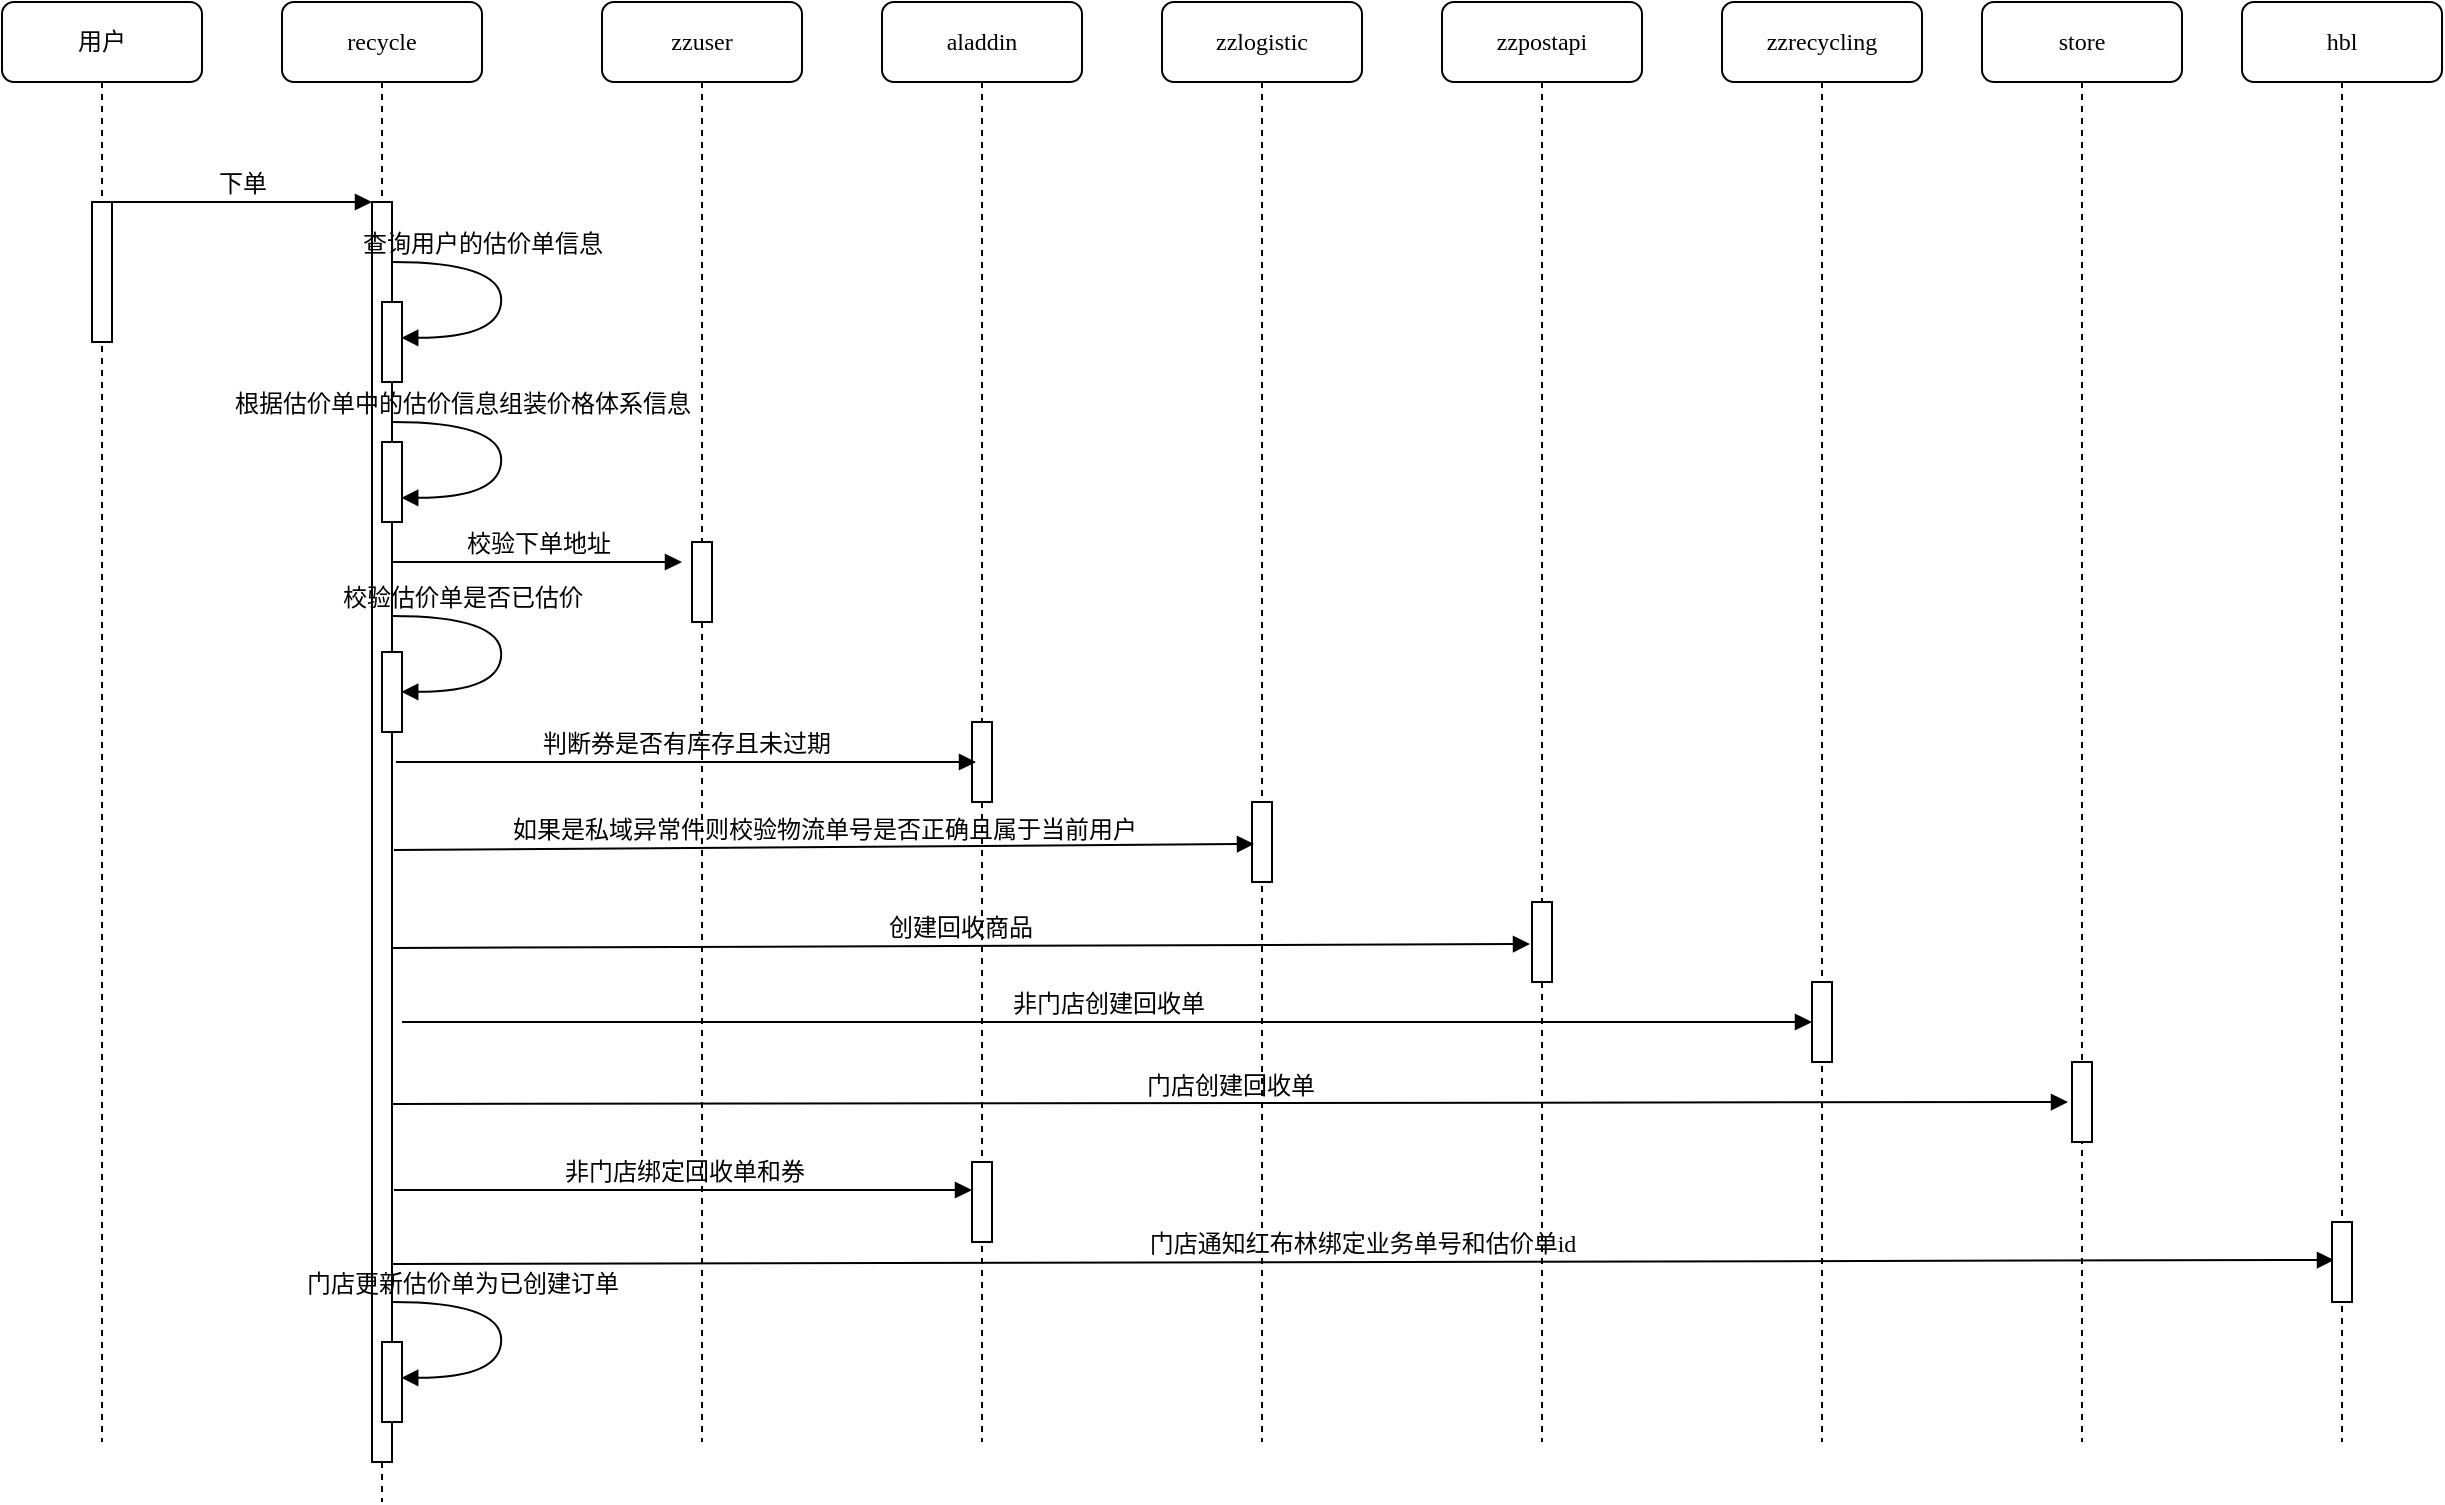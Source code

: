 <mxfile version="26.1.3">
  <diagram name="Page-1" id="13e1069c-82ec-6db2-03f1-153e76fe0fe0">
    <mxGraphModel dx="1674" dy="761" grid="1" gridSize="10" guides="1" tooltips="1" connect="1" arrows="1" fold="1" page="1" pageScale="1" pageWidth="1100" pageHeight="850" background="none" math="0" shadow="0">
      <root>
        <mxCell id="0" />
        <mxCell id="1" parent="0" />
        <mxCell id="7baba1c4bc27f4b0-2" value="recycle" style="shape=umlLifeline;perimeter=lifelinePerimeter;whiteSpace=wrap;html=1;container=1;collapsible=0;recursiveResize=0;outlineConnect=0;rounded=1;shadow=0;comic=0;labelBackgroundColor=none;strokeWidth=1;fontFamily=Verdana;fontSize=12;align=center;" parent="1" vertex="1">
          <mxGeometry x="240" y="80" width="100" height="750" as="geometry" />
        </mxCell>
        <mxCell id="7baba1c4bc27f4b0-10" value="" style="html=1;points=[];perimeter=orthogonalPerimeter;rounded=0;shadow=0;comic=0;labelBackgroundColor=none;strokeWidth=1;fontFamily=Verdana;fontSize=12;align=center;" parent="7baba1c4bc27f4b0-2" vertex="1">
          <mxGeometry x="45" y="100" width="10" height="630" as="geometry" />
        </mxCell>
        <mxCell id="RFaDQ7SqhGrxjGNmtRYa-1" value="" style="html=1;points=[];perimeter=orthogonalPerimeter;rounded=0;shadow=0;comic=0;labelBackgroundColor=none;strokeWidth=1;fontFamily=Verdana;fontSize=12;align=center;" vertex="1" parent="7baba1c4bc27f4b0-2">
          <mxGeometry x="50" y="150" width="10" height="40" as="geometry" />
        </mxCell>
        <mxCell id="RFaDQ7SqhGrxjGNmtRYa-2" value="" style="html=1;points=[];perimeter=orthogonalPerimeter;rounded=0;shadow=0;comic=0;labelBackgroundColor=none;strokeWidth=1;fontFamily=Verdana;fontSize=12;align=center;" vertex="1" parent="7baba1c4bc27f4b0-2">
          <mxGeometry x="50" y="220" width="10" height="40" as="geometry" />
        </mxCell>
        <mxCell id="RFaDQ7SqhGrxjGNmtRYa-3" value="根据估价单中的估价信息组装价格体系信息" style="html=1;verticalAlign=bottom;endArrow=block;labelBackgroundColor=none;fontFamily=Verdana;fontSize=12;elbow=vertical;edgeStyle=orthogonalEdgeStyle;curved=1;entryX=1;entryY=0.286;entryPerimeter=0;exitX=1.038;exitY=0.345;exitPerimeter=0;" edge="1" parent="7baba1c4bc27f4b0-2">
          <mxGeometry x="-0.509" relative="1" as="geometry">
            <mxPoint x="55.0" y="210.0" as="sourcePoint" />
            <mxPoint x="59.62" y="247.92" as="targetPoint" />
            <Array as="points">
              <mxPoint x="109.62" y="209.9" />
              <mxPoint x="109.62" y="247.9" />
            </Array>
            <mxPoint as="offset" />
          </mxGeometry>
        </mxCell>
        <mxCell id="RFaDQ7SqhGrxjGNmtRYa-4" value="" style="html=1;points=[];perimeter=orthogonalPerimeter;rounded=0;shadow=0;comic=0;labelBackgroundColor=none;strokeWidth=1;fontFamily=Verdana;fontSize=12;align=center;" vertex="1" parent="7baba1c4bc27f4b0-2">
          <mxGeometry x="50" y="325" width="10" height="40" as="geometry" />
        </mxCell>
        <mxCell id="RFaDQ7SqhGrxjGNmtRYa-5" value="校验估价单是否已估价" style="html=1;verticalAlign=bottom;endArrow=block;labelBackgroundColor=none;fontFamily=Verdana;fontSize=12;elbow=vertical;edgeStyle=orthogonalEdgeStyle;curved=1;entryX=1;entryY=0.286;entryPerimeter=0;exitX=1.038;exitY=0.345;exitPerimeter=0;" edge="1" parent="7baba1c4bc27f4b0-2">
          <mxGeometry x="-0.509" relative="1" as="geometry">
            <mxPoint x="55.0" y="307.0" as="sourcePoint" />
            <mxPoint x="59.62" y="344.92" as="targetPoint" />
            <Array as="points">
              <mxPoint x="109.62" y="306.9" />
              <mxPoint x="109.62" y="344.9" />
            </Array>
            <mxPoint as="offset" />
          </mxGeometry>
        </mxCell>
        <mxCell id="RFaDQ7SqhGrxjGNmtRYa-9" value="创建回收商品" style="html=1;verticalAlign=bottom;endArrow=block;labelBackgroundColor=none;fontFamily=Verdana;fontSize=12;entryX=-0.1;entryY=0.525;entryDx=0;entryDy=0;entryPerimeter=0;" edge="1" parent="7baba1c4bc27f4b0-2" target="RFaDQ7SqhGrxjGNmtRYa-8">
          <mxGeometry relative="1" as="geometry">
            <mxPoint x="55" y="473" as="sourcePoint" />
            <mxPoint x="485" y="470" as="targetPoint" />
          </mxGeometry>
        </mxCell>
        <mxCell id="RFaDQ7SqhGrxjGNmtRYa-22" value="" style="html=1;points=[];perimeter=orthogonalPerimeter;rounded=0;shadow=0;comic=0;labelBackgroundColor=none;strokeWidth=1;fontFamily=Verdana;fontSize=12;align=center;" vertex="1" parent="7baba1c4bc27f4b0-2">
          <mxGeometry x="50" y="670" width="10" height="40" as="geometry" />
        </mxCell>
        <mxCell id="RFaDQ7SqhGrxjGNmtRYa-23" value="门店更新估价单为已创建订单" style="html=1;verticalAlign=bottom;endArrow=block;labelBackgroundColor=none;fontFamily=Verdana;fontSize=12;elbow=vertical;edgeStyle=orthogonalEdgeStyle;curved=1;entryX=1;entryY=0.286;entryPerimeter=0;exitX=1.038;exitY=0.345;exitPerimeter=0;" edge="1" parent="7baba1c4bc27f4b0-2">
          <mxGeometry x="-0.509" relative="1" as="geometry">
            <mxPoint x="55.0" y="650.0" as="sourcePoint" />
            <mxPoint x="59.62" y="687.92" as="targetPoint" />
            <Array as="points">
              <mxPoint x="109.62" y="649.9" />
              <mxPoint x="109.62" y="687.9" />
            </Array>
            <mxPoint as="offset" />
          </mxGeometry>
        </mxCell>
        <mxCell id="7baba1c4bc27f4b0-3" value="zzuser" style="shape=umlLifeline;perimeter=lifelinePerimeter;whiteSpace=wrap;html=1;container=1;collapsible=0;recursiveResize=0;outlineConnect=0;rounded=1;shadow=0;comic=0;labelBackgroundColor=none;strokeWidth=1;fontFamily=Verdana;fontSize=12;align=center;" parent="1" vertex="1">
          <mxGeometry x="400" y="80" width="100" height="720" as="geometry" />
        </mxCell>
        <mxCell id="7baba1c4bc27f4b0-13" value="" style="html=1;points=[];perimeter=orthogonalPerimeter;rounded=0;shadow=0;comic=0;labelBackgroundColor=none;strokeWidth=1;fontFamily=Verdana;fontSize=12;align=center;" parent="7baba1c4bc27f4b0-3" vertex="1">
          <mxGeometry x="45" y="270" width="10" height="40" as="geometry" />
        </mxCell>
        <mxCell id="7baba1c4bc27f4b0-23" value="校验下单地址" style="html=1;verticalAlign=bottom;endArrow=block;labelBackgroundColor=none;fontFamily=Verdana;fontSize=12;" parent="7baba1c4bc27f4b0-3" edge="1">
          <mxGeometry relative="1" as="geometry">
            <mxPoint x="-105" y="280" as="sourcePoint" />
            <mxPoint x="40" y="280" as="targetPoint" />
          </mxGeometry>
        </mxCell>
        <mxCell id="7baba1c4bc27f4b0-4" value="aladdin" style="shape=umlLifeline;perimeter=lifelinePerimeter;whiteSpace=wrap;html=1;container=1;collapsible=0;recursiveResize=0;outlineConnect=0;rounded=1;shadow=0;comic=0;labelBackgroundColor=none;strokeWidth=1;fontFamily=Verdana;fontSize=12;align=center;" parent="1" vertex="1">
          <mxGeometry x="540" y="80" width="100" height="720" as="geometry" />
        </mxCell>
        <mxCell id="RFaDQ7SqhGrxjGNmtRYa-15" value="门店创建回收单" style="html=1;verticalAlign=bottom;endArrow=block;labelBackgroundColor=none;fontFamily=Verdana;fontSize=12;entryX=-0.2;entryY=0.5;entryDx=0;entryDy=0;entryPerimeter=0;" edge="1" parent="7baba1c4bc27f4b0-4" target="RFaDQ7SqhGrxjGNmtRYa-13">
          <mxGeometry relative="1" as="geometry">
            <mxPoint x="-245" y="551" as="sourcePoint" />
            <mxPoint x="460" y="549" as="targetPoint" />
          </mxGeometry>
        </mxCell>
        <mxCell id="RFaDQ7SqhGrxjGNmtRYa-16" value="" style="html=1;points=[];perimeter=orthogonalPerimeter;rounded=0;shadow=0;comic=0;labelBackgroundColor=none;strokeWidth=1;fontFamily=Verdana;fontSize=12;align=center;" vertex="1" parent="7baba1c4bc27f4b0-4">
          <mxGeometry x="45" y="580" width="10" height="40" as="geometry" />
        </mxCell>
        <mxCell id="7baba1c4bc27f4b0-5" value="zzlogistic" style="shape=umlLifeline;perimeter=lifelinePerimeter;whiteSpace=wrap;html=1;container=1;collapsible=0;recursiveResize=0;outlineConnect=0;rounded=1;shadow=0;comic=0;labelBackgroundColor=none;strokeWidth=1;fontFamily=Verdana;fontSize=12;align=center;" parent="1" vertex="1">
          <mxGeometry x="680" y="80" width="100" height="720" as="geometry" />
        </mxCell>
        <mxCell id="7baba1c4bc27f4b0-19" value="" style="html=1;points=[];perimeter=orthogonalPerimeter;rounded=0;shadow=0;comic=0;labelBackgroundColor=none;strokeWidth=1;fontFamily=Verdana;fontSize=12;align=center;" parent="7baba1c4bc27f4b0-5" vertex="1">
          <mxGeometry x="45" y="400" width="10" height="40" as="geometry" />
        </mxCell>
        <mxCell id="RFaDQ7SqhGrxjGNmtRYa-21" value="门店通知红布林绑定业务单号和估价单id" style="html=1;verticalAlign=bottom;endArrow=block;labelBackgroundColor=none;fontFamily=Verdana;fontSize=12;entryX=0.1;entryY=0.475;entryDx=0;entryDy=0;entryPerimeter=0;" edge="1" parent="7baba1c4bc27f4b0-5" target="RFaDQ7SqhGrxjGNmtRYa-20">
          <mxGeometry relative="1" as="geometry">
            <mxPoint x="-385" y="631" as="sourcePoint" />
            <mxPoint x="453" y="630" as="targetPoint" />
          </mxGeometry>
        </mxCell>
        <mxCell id="7baba1c4bc27f4b0-6" value="zzpostapi" style="shape=umlLifeline;perimeter=lifelinePerimeter;whiteSpace=wrap;html=1;container=1;collapsible=0;recursiveResize=0;outlineConnect=0;rounded=1;shadow=0;comic=0;labelBackgroundColor=none;strokeWidth=1;fontFamily=Verdana;fontSize=12;align=center;" parent="1" vertex="1">
          <mxGeometry x="820" y="80" width="100" height="720" as="geometry" />
        </mxCell>
        <mxCell id="RFaDQ7SqhGrxjGNmtRYa-8" value="" style="html=1;points=[];perimeter=orthogonalPerimeter;rounded=0;shadow=0;comic=0;labelBackgroundColor=none;strokeWidth=1;fontFamily=Verdana;fontSize=12;align=center;" vertex="1" parent="7baba1c4bc27f4b0-6">
          <mxGeometry x="45" y="450" width="10" height="40" as="geometry" />
        </mxCell>
        <mxCell id="7baba1c4bc27f4b0-7" value="zzrecycling" style="shape=umlLifeline;perimeter=lifelinePerimeter;whiteSpace=wrap;html=1;container=1;collapsible=0;recursiveResize=0;outlineConnect=0;rounded=1;shadow=0;comic=0;labelBackgroundColor=none;strokeWidth=1;fontFamily=Verdana;fontSize=12;align=center;" parent="1" vertex="1">
          <mxGeometry x="960" y="80" width="100" height="720" as="geometry" />
        </mxCell>
        <mxCell id="RFaDQ7SqhGrxjGNmtRYa-10" value="" style="html=1;points=[];perimeter=orthogonalPerimeter;rounded=0;shadow=0;comic=0;labelBackgroundColor=none;strokeWidth=1;fontFamily=Verdana;fontSize=12;align=center;" vertex="1" parent="7baba1c4bc27f4b0-7">
          <mxGeometry x="45" y="490" width="10" height="40" as="geometry" />
        </mxCell>
        <mxCell id="7baba1c4bc27f4b0-8" value="用户" style="shape=umlLifeline;perimeter=lifelinePerimeter;whiteSpace=wrap;html=1;container=1;collapsible=0;recursiveResize=0;outlineConnect=0;rounded=1;shadow=0;comic=0;labelBackgroundColor=none;strokeWidth=1;fontFamily=Verdana;fontSize=12;align=center;" parent="1" vertex="1">
          <mxGeometry x="100" y="80" width="100" height="720" as="geometry" />
        </mxCell>
        <mxCell id="7baba1c4bc27f4b0-9" value="" style="html=1;points=[];perimeter=orthogonalPerimeter;rounded=0;shadow=0;comic=0;labelBackgroundColor=none;strokeWidth=1;fontFamily=Verdana;fontSize=12;align=center;" parent="7baba1c4bc27f4b0-8" vertex="1">
          <mxGeometry x="45" y="100" width="10" height="70" as="geometry" />
        </mxCell>
        <mxCell id="7baba1c4bc27f4b0-22" value="" style="html=1;points=[];perimeter=orthogonalPerimeter;rounded=0;shadow=0;comic=0;labelBackgroundColor=none;strokeWidth=1;fontFamily=Verdana;fontSize=12;align=center;" parent="1" vertex="1">
          <mxGeometry x="585" y="440" width="10" height="40" as="geometry" />
        </mxCell>
        <mxCell id="7baba1c4bc27f4b0-11" value="下单" style="html=1;verticalAlign=bottom;endArrow=block;entryX=0;entryY=0;labelBackgroundColor=none;fontFamily=Verdana;fontSize=12;edgeStyle=elbowEdgeStyle;elbow=vertical;" parent="1" source="7baba1c4bc27f4b0-9" target="7baba1c4bc27f4b0-10" edge="1">
          <mxGeometry relative="1" as="geometry">
            <mxPoint x="220" y="190" as="sourcePoint" />
          </mxGeometry>
        </mxCell>
        <mxCell id="7baba1c4bc27f4b0-35" value="查询用户的估价单信息" style="html=1;verticalAlign=bottom;endArrow=block;labelBackgroundColor=none;fontFamily=Verdana;fontSize=12;elbow=vertical;edgeStyle=orthogonalEdgeStyle;curved=1;entryX=1;entryY=0.286;entryPerimeter=0;exitX=1.038;exitY=0.345;exitPerimeter=0;" parent="1" edge="1">
          <mxGeometry x="-0.368" relative="1" as="geometry">
            <mxPoint x="295.0" y="210.0" as="sourcePoint" />
            <mxPoint x="299.62" y="247.92" as="targetPoint" />
            <Array as="points">
              <mxPoint x="349.62" y="209.9" />
              <mxPoint x="349.62" y="247.9" />
            </Array>
            <mxPoint as="offset" />
          </mxGeometry>
        </mxCell>
        <mxCell id="RFaDQ7SqhGrxjGNmtRYa-6" value="判断券是否有库存且未过期" style="html=1;verticalAlign=bottom;endArrow=block;labelBackgroundColor=none;fontFamily=Verdana;fontSize=12;entryX=0.2;entryY=0.5;entryDx=0;entryDy=0;entryPerimeter=0;" edge="1" parent="1" target="7baba1c4bc27f4b0-22">
          <mxGeometry relative="1" as="geometry">
            <mxPoint x="297" y="460" as="sourcePoint" />
            <mxPoint x="580" y="460" as="targetPoint" />
          </mxGeometry>
        </mxCell>
        <mxCell id="RFaDQ7SqhGrxjGNmtRYa-7" value="如果是私域异常件则校验物流单号是否正确且属于当前用户" style="html=1;verticalAlign=bottom;endArrow=block;labelBackgroundColor=none;fontFamily=Verdana;fontSize=12;entryX=0.1;entryY=0.525;entryDx=0;entryDy=0;entryPerimeter=0;" edge="1" parent="1" target="7baba1c4bc27f4b0-19">
          <mxGeometry relative="1" as="geometry">
            <mxPoint x="296" y="504" as="sourcePoint" />
            <mxPoint x="585" y="500" as="targetPoint" />
          </mxGeometry>
        </mxCell>
        <mxCell id="RFaDQ7SqhGrxjGNmtRYa-12" value="store" style="shape=umlLifeline;perimeter=lifelinePerimeter;whiteSpace=wrap;html=1;container=1;collapsible=0;recursiveResize=0;outlineConnect=0;rounded=1;shadow=0;comic=0;labelBackgroundColor=none;strokeWidth=1;fontFamily=Verdana;fontSize=12;align=center;" vertex="1" parent="1">
          <mxGeometry x="1090" y="80" width="100" height="720" as="geometry" />
        </mxCell>
        <mxCell id="RFaDQ7SqhGrxjGNmtRYa-13" value="" style="html=1;points=[];perimeter=orthogonalPerimeter;rounded=0;shadow=0;comic=0;labelBackgroundColor=none;strokeWidth=1;fontFamily=Verdana;fontSize=12;align=center;" vertex="1" parent="RFaDQ7SqhGrxjGNmtRYa-12">
          <mxGeometry x="45" y="530" width="10" height="40" as="geometry" />
        </mxCell>
        <mxCell id="RFaDQ7SqhGrxjGNmtRYa-11" value="非门店创建回收单" style="html=1;verticalAlign=bottom;endArrow=block;labelBackgroundColor=none;fontFamily=Verdana;fontSize=12;entryX=0;entryY=0.5;entryDx=0;entryDy=0;entryPerimeter=0;" edge="1" parent="1" target="RFaDQ7SqhGrxjGNmtRYa-10">
          <mxGeometry relative="1" as="geometry">
            <mxPoint x="300" y="590" as="sourcePoint" />
            <mxPoint x="869" y="590" as="targetPoint" />
          </mxGeometry>
        </mxCell>
        <mxCell id="RFaDQ7SqhGrxjGNmtRYa-17" value="非门店绑定回收单和券" style="html=1;verticalAlign=bottom;endArrow=block;labelBackgroundColor=none;fontFamily=Verdana;fontSize=12;entryX=0;entryY=0.35;entryDx=0;entryDy=0;entryPerimeter=0;" edge="1" parent="1" target="RFaDQ7SqhGrxjGNmtRYa-16">
          <mxGeometry relative="1" as="geometry">
            <mxPoint x="296" y="674" as="sourcePoint" />
            <mxPoint x="580" y="674" as="targetPoint" />
          </mxGeometry>
        </mxCell>
        <mxCell id="RFaDQ7SqhGrxjGNmtRYa-19" value="hbl" style="shape=umlLifeline;perimeter=lifelinePerimeter;whiteSpace=wrap;html=1;container=1;collapsible=0;recursiveResize=0;outlineConnect=0;rounded=1;shadow=0;comic=0;labelBackgroundColor=none;strokeWidth=1;fontFamily=Verdana;fontSize=12;align=center;" vertex="1" parent="1">
          <mxGeometry x="1220" y="80" width="100" height="720" as="geometry" />
        </mxCell>
        <mxCell id="RFaDQ7SqhGrxjGNmtRYa-20" value="" style="html=1;points=[];perimeter=orthogonalPerimeter;rounded=0;shadow=0;comic=0;labelBackgroundColor=none;strokeWidth=1;fontFamily=Verdana;fontSize=12;align=center;" vertex="1" parent="RFaDQ7SqhGrxjGNmtRYa-19">
          <mxGeometry x="45" y="610" width="10" height="40" as="geometry" />
        </mxCell>
      </root>
    </mxGraphModel>
  </diagram>
</mxfile>

